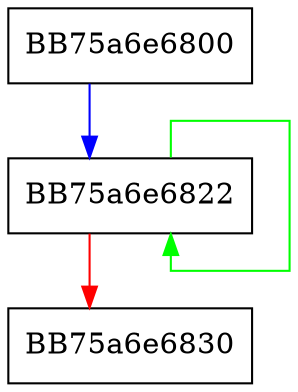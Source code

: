 digraph SSE4_pmovsxbd {
  node [shape="box"];
  graph [splines=ortho];
  BB75a6e6800 -> BB75a6e6822 [color="blue"];
  BB75a6e6822 -> BB75a6e6822 [color="green"];
  BB75a6e6822 -> BB75a6e6830 [color="red"];
}